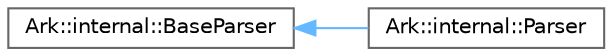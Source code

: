 digraph "Graphical Class Hierarchy"
{
 // INTERACTIVE_SVG=YES
 // LATEX_PDF_SIZE
  bgcolor="transparent";
  edge [fontname=Helvetica,fontsize=10,labelfontname=Helvetica,labelfontsize=10];
  node [fontname=Helvetica,fontsize=10,shape=box,height=0.2,width=0.4];
  rankdir="LR";
  Node0 [id="Node000000",label="Ark::internal::BaseParser",height=0.2,width=0.4,color="grey40", fillcolor="white", style="filled",URL="$d8/d00/classArk_1_1internal_1_1BaseParser.html",tooltip=" "];
  Node0 -> Node1 [id="edge1_Node000000_Node000001",dir="back",color="steelblue1",style="solid",tooltip=" "];
  Node1 [id="Node000001",label="Ark::internal::Parser",height=0.2,width=0.4,color="grey40", fillcolor="white", style="filled",URL="$d9/d0c/classArk_1_1internal_1_1Parser.html",tooltip=" "];
}
